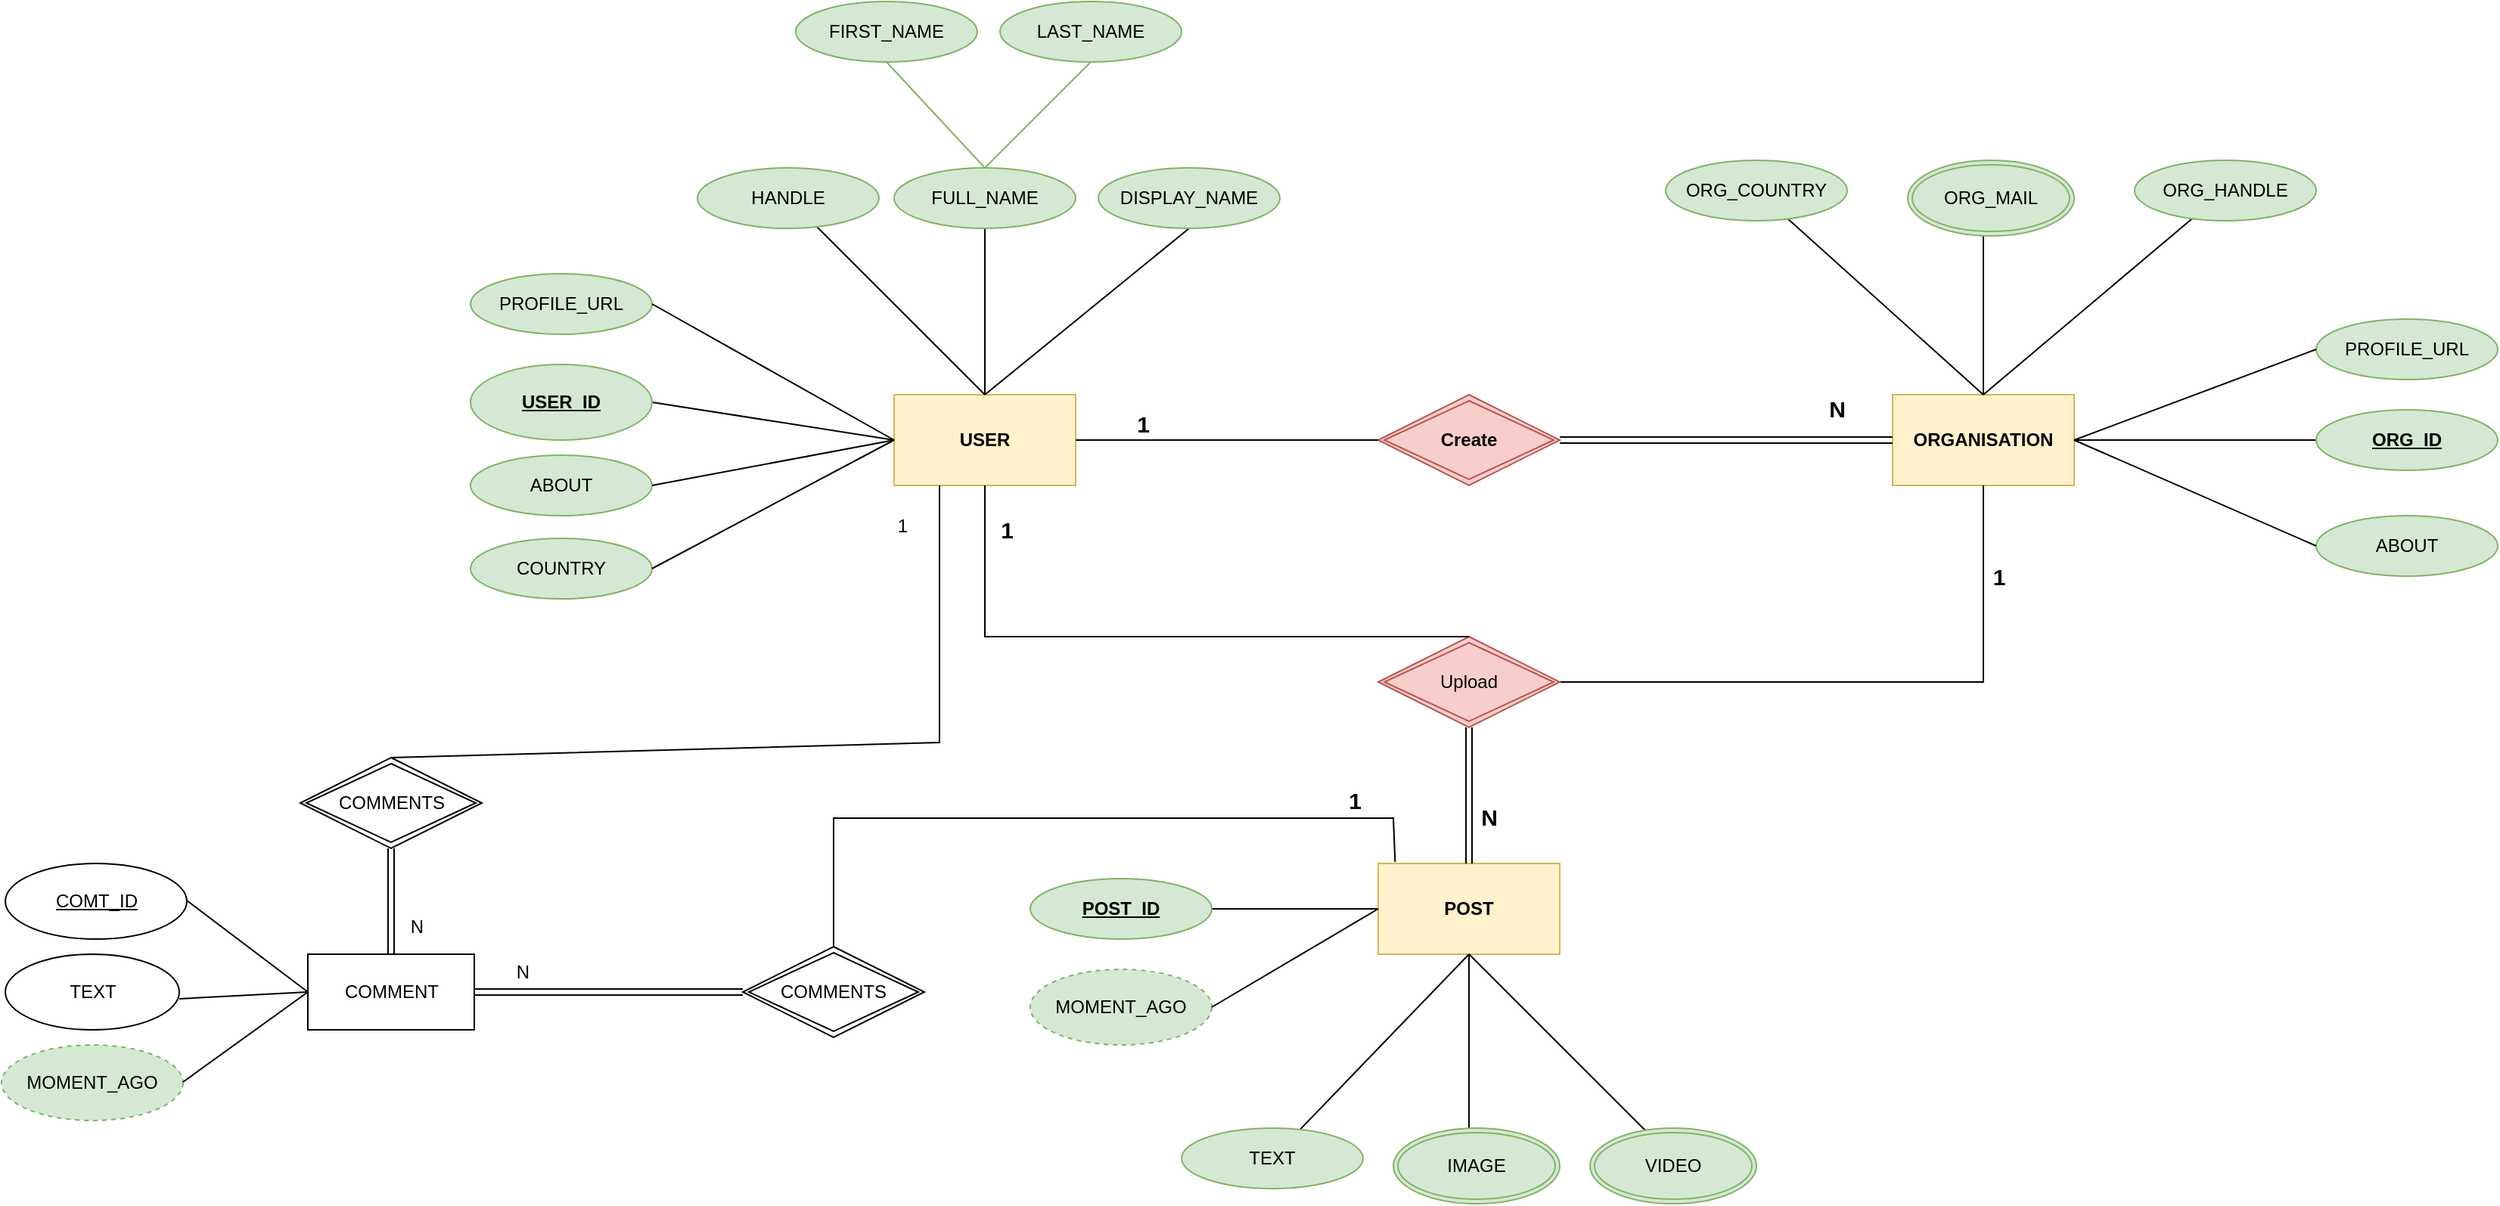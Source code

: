 <mxfile version="21.0.10" type="github">
  <diagram name="Page-1" id="ovaMx1BlKtIJrgPWmryp">
    <mxGraphModel dx="2928" dy="621" grid="1" gridSize="10" guides="1" tooltips="1" connect="1" arrows="1" fold="1" page="1" pageScale="1" pageWidth="1700" pageHeight="1100" background="none" math="0" shadow="0">
      <root>
        <mxCell id="0" />
        <mxCell id="1" parent="0" />
        <mxCell id="cWptr_9K2KnEI4ltxLWX-1" value="USER" style="rounded=0;whiteSpace=wrap;html=1;fillColor=#fff2cc;strokeColor=#d6b656;fontStyle=1" parent="1" vertex="1">
          <mxGeometry x="300" y="560" width="120" height="60" as="geometry" />
        </mxCell>
        <mxCell id="cWptr_9K2KnEI4ltxLWX-2" value="" style="endArrow=none;html=1;rounded=0;" parent="1" target="cWptr_9K2KnEI4ltxLWX-3" edge="1">
          <mxGeometry width="50" height="50" relative="1" as="geometry">
            <mxPoint x="360" y="560" as="sourcePoint" />
            <mxPoint x="360" y="490" as="targetPoint" />
          </mxGeometry>
        </mxCell>
        <mxCell id="cWptr_9K2KnEI4ltxLWX-3" value="FULL_NAME" style="ellipse;whiteSpace=wrap;html=1;fillColor=#d5e8d4;strokeColor=#82b366;" parent="1" vertex="1">
          <mxGeometry x="300" y="410" width="120" height="40" as="geometry" />
        </mxCell>
        <mxCell id="cWptr_9K2KnEI4ltxLWX-4" value="" style="endArrow=none;html=1;rounded=0;exitX=0.5;exitY=0;exitDx=0;exitDy=0;" parent="1" source="cWptr_9K2KnEI4ltxLWX-1" target="cWptr_9K2KnEI4ltxLWX-5" edge="1">
          <mxGeometry width="50" height="50" relative="1" as="geometry">
            <mxPoint x="190" y="610" as="sourcePoint" />
            <mxPoint x="190" y="540" as="targetPoint" />
          </mxGeometry>
        </mxCell>
        <mxCell id="cWptr_9K2KnEI4ltxLWX-5" value="HANDLE" style="ellipse;whiteSpace=wrap;html=1;fillColor=#d5e8d4;strokeColor=#82b366;" parent="1" vertex="1">
          <mxGeometry x="170" y="410" width="120" height="40" as="geometry" />
        </mxCell>
        <mxCell id="cWptr_9K2KnEI4ltxLWX-6" value="" style="endArrow=none;html=1;rounded=0;entryX=0.5;entryY=1;entryDx=0;entryDy=0;" parent="1" target="cWptr_9K2KnEI4ltxLWX-7" edge="1">
          <mxGeometry width="50" height="50" relative="1" as="geometry">
            <mxPoint x="360" y="560" as="sourcePoint" />
            <mxPoint x="488.444" y="448.665" as="targetPoint" />
          </mxGeometry>
        </mxCell>
        <mxCell id="cWptr_9K2KnEI4ltxLWX-7" value="DISPLAY_NAME" style="ellipse;whiteSpace=wrap;html=1;fillColor=#d5e8d4;strokeColor=#82b366;" parent="1" vertex="1">
          <mxGeometry x="435" y="410" width="120" height="40" as="geometry" />
        </mxCell>
        <mxCell id="cWptr_9K2KnEI4ltxLWX-9" value="ORGANISATION" style="rounded=0;whiteSpace=wrap;html=1;fillColor=#fff2cc;strokeColor=#d6b656;fontStyle=1" parent="1" vertex="1">
          <mxGeometry x="960" y="560" width="120" height="60" as="geometry" />
        </mxCell>
        <mxCell id="cWptr_9K2KnEI4ltxLWX-15" value="" style="endArrow=none;html=1;rounded=0;entryX=1;entryY=0.5;entryDx=0;entryDy=0;exitX=0;exitY=0.5;exitDx=0;exitDy=0;" parent="1" source="cWptr_9K2KnEI4ltxLWX-1" target="cWptr_9K2KnEI4ltxLWX-98" edge="1">
          <mxGeometry width="50" height="50" relative="1" as="geometry">
            <mxPoint x="290" y="590" as="sourcePoint" />
            <mxPoint x="140" y="560" as="targetPoint" />
          </mxGeometry>
        </mxCell>
        <mxCell id="cWptr_9K2KnEI4ltxLWX-17" value="" style="endArrow=none;html=1;rounded=0;" parent="1" target="cWptr_9K2KnEI4ltxLWX-18" edge="1">
          <mxGeometry width="50" height="50" relative="1" as="geometry">
            <mxPoint x="1020" y="560" as="sourcePoint" />
            <mxPoint x="880" y="490" as="targetPoint" />
          </mxGeometry>
        </mxCell>
        <mxCell id="cWptr_9K2KnEI4ltxLWX-18" value="ORG_COUNTRY" style="ellipse;whiteSpace=wrap;html=1;fillColor=#d5e8d4;strokeColor=#82b366;" parent="1" vertex="1">
          <mxGeometry x="810" y="405" width="120" height="40" as="geometry" />
        </mxCell>
        <mxCell id="cWptr_9K2KnEI4ltxLWX-19" value="" style="endArrow=none;html=1;rounded=0;exitX=0.5;exitY=0;exitDx=0;exitDy=0;" parent="1" source="cWptr_9K2KnEI4ltxLWX-9" edge="1">
          <mxGeometry width="50" height="50" relative="1" as="geometry">
            <mxPoint x="1020" y="550" as="sourcePoint" />
            <mxPoint x="1020" y="450" as="targetPoint" />
          </mxGeometry>
        </mxCell>
        <mxCell id="cWptr_9K2KnEI4ltxLWX-21" value="" style="endArrow=none;html=1;rounded=0;exitX=0.5;exitY=0;exitDx=0;exitDy=0;" parent="1" source="cWptr_9K2KnEI4ltxLWX-9" target="cWptr_9K2KnEI4ltxLWX-22" edge="1">
          <mxGeometry width="50" height="50" relative="1" as="geometry">
            <mxPoint x="620" y="570" as="sourcePoint" />
            <mxPoint x="760" y="500" as="targetPoint" />
          </mxGeometry>
        </mxCell>
        <mxCell id="cWptr_9K2KnEI4ltxLWX-22" value="ORG_HANDLE" style="ellipse;whiteSpace=wrap;html=1;fillColor=#d5e8d4;strokeColor=#82b366;" parent="1" vertex="1">
          <mxGeometry x="1120" y="405" width="120" height="40" as="geometry" />
        </mxCell>
        <mxCell id="cWptr_9K2KnEI4ltxLWX-25" value="" style="endArrow=none;html=1;rounded=0;entryX=0;entryY=0.5;entryDx=0;entryDy=0;exitX=1;exitY=0.5;exitDx=0;exitDy=0;" parent="1" source="cWptr_9K2KnEI4ltxLWX-9" target="cWptr_9K2KnEI4ltxLWX-26" edge="1">
          <mxGeometry width="50" height="50" relative="1" as="geometry">
            <mxPoint x="1130" y="580" as="sourcePoint" />
            <mxPoint x="1130" y="930" as="targetPoint" />
          </mxGeometry>
        </mxCell>
        <mxCell id="cWptr_9K2KnEI4ltxLWX-26" value="&lt;u&gt;ORG_ID&lt;/u&gt;" style="ellipse;whiteSpace=wrap;html=1;fillColor=#d5e8d4;strokeColor=#82b366;fontStyle=1" parent="1" vertex="1">
          <mxGeometry x="1240" y="570" width="120" height="40" as="geometry" />
        </mxCell>
        <mxCell id="cWptr_9K2KnEI4ltxLWX-49" value="POST" style="rounded=0;whiteSpace=wrap;html=1;fillColor=#fff2cc;strokeColor=#d6b656;fontStyle=1" parent="1" vertex="1">
          <mxGeometry x="620" y="870" width="120" height="60" as="geometry" />
        </mxCell>
        <mxCell id="cWptr_9K2KnEI4ltxLWX-50" value="" style="endArrow=none;html=1;rounded=0;entryX=1;entryY=0.5;entryDx=0;entryDy=0;exitX=0;exitY=0.5;exitDx=0;exitDy=0;" parent="1" target="cWptr_9K2KnEI4ltxLWX-51" edge="1">
          <mxGeometry width="50" height="50" relative="1" as="geometry">
            <mxPoint x="620" y="900" as="sourcePoint" />
            <mxPoint x="660" y="1100" as="targetPoint" />
          </mxGeometry>
        </mxCell>
        <mxCell id="cWptr_9K2KnEI4ltxLWX-51" value="&lt;u&gt;POST_ID&lt;/u&gt;" style="ellipse;whiteSpace=wrap;html=1;fillColor=#d5e8d4;strokeColor=#82b366;fontStyle=1" parent="1" vertex="1">
          <mxGeometry x="390" y="880" width="120" height="40" as="geometry" />
        </mxCell>
        <mxCell id="cWptr_9K2KnEI4ltxLWX-52" value="" style="endArrow=none;html=1;rounded=0;" parent="1" edge="1">
          <mxGeometry width="50" height="50" relative="1" as="geometry">
            <mxPoint x="680" y="930" as="sourcePoint" />
            <mxPoint x="680" y="1050" as="targetPoint" />
          </mxGeometry>
        </mxCell>
        <mxCell id="cWptr_9K2KnEI4ltxLWX-54" value="" style="endArrow=none;html=1;rounded=0;exitX=0.5;exitY=1;exitDx=0;exitDy=0;" parent="1" source="cWptr_9K2KnEI4ltxLWX-49" target="cWptr_9K2KnEI4ltxLWX-55" edge="1">
          <mxGeometry width="50" height="50" relative="1" as="geometry">
            <mxPoint x="880" y="1050" as="sourcePoint" />
            <mxPoint x="820" y="1030" as="targetPoint" />
          </mxGeometry>
        </mxCell>
        <mxCell id="cWptr_9K2KnEI4ltxLWX-55" value="TEXT" style="ellipse;whiteSpace=wrap;html=1;fillColor=#d5e8d4;strokeColor=#82b366;" parent="1" vertex="1">
          <mxGeometry x="490" y="1045" width="120" height="40" as="geometry" />
        </mxCell>
        <mxCell id="cWptr_9K2KnEI4ltxLWX-56" value="" style="endArrow=none;html=1;rounded=0;exitX=0.5;exitY=1;exitDx=0;exitDy=0;" parent="1" source="cWptr_9K2KnEI4ltxLWX-49" edge="1">
          <mxGeometry width="50" height="50" relative="1" as="geometry">
            <mxPoint x="990" y="1050" as="sourcePoint" />
            <mxPoint x="801.026" y="1051.026" as="targetPoint" />
          </mxGeometry>
        </mxCell>
        <mxCell id="cWptr_9K2KnEI4ltxLWX-64" value="" style="endArrow=none;html=1;rounded=0;exitX=1;exitY=0.5;exitDx=0;exitDy=0;" parent="1" source="cWptr_9K2KnEI4ltxLWX-79" edge="1">
          <mxGeometry width="50" height="50" relative="1" as="geometry">
            <mxPoint x="610" y="750" as="sourcePoint" />
            <mxPoint x="1020" y="620" as="targetPoint" />
            <Array as="points">
              <mxPoint x="1020" y="750" />
            </Array>
          </mxGeometry>
        </mxCell>
        <mxCell id="cWptr_9K2KnEI4ltxLWX-65" value="1" style="text;html=1;align=center;verticalAlign=middle;resizable=0;points=[];autosize=1;strokeColor=none;fillColor=none;fontSize=15;fontStyle=1" parent="1" vertex="1">
          <mxGeometry x="1015" y="665" width="30" height="30" as="geometry" />
        </mxCell>
        <mxCell id="cWptr_9K2KnEI4ltxLWX-66" value="IMAGE" style="ellipse;shape=doubleEllipse;margin=3;whiteSpace=wrap;html=1;align=center;fillColor=#d5e8d4;strokeColor=#82b366;" parent="1" vertex="1">
          <mxGeometry x="630" y="1045" width="110" height="50" as="geometry" />
        </mxCell>
        <mxCell id="cWptr_9K2KnEI4ltxLWX-68" value="VIDEO" style="ellipse;shape=doubleEllipse;margin=3;whiteSpace=wrap;html=1;align=center;fillColor=#d5e8d4;strokeColor=#82b366;" parent="1" vertex="1">
          <mxGeometry x="760" y="1045" width="110" height="50" as="geometry" />
        </mxCell>
        <mxCell id="cWptr_9K2KnEI4ltxLWX-69" value="ORG_MAIL" style="ellipse;shape=doubleEllipse;margin=3;whiteSpace=wrap;html=1;align=center;fillColor=#d5e8d4;strokeColor=#82b366;" parent="1" vertex="1">
          <mxGeometry x="970" y="405" width="110" height="50" as="geometry" />
        </mxCell>
        <mxCell id="cWptr_9K2KnEI4ltxLWX-70" value="" style="shape=link;html=1;rounded=0;exitX=1;exitY=0.5;exitDx=0;exitDy=0;" parent="1" source="cWptr_9K2KnEI4ltxLWX-81" edge="1">
          <mxGeometry relative="1" as="geometry">
            <mxPoint x="850" y="590" as="sourcePoint" />
            <mxPoint x="960" y="590" as="targetPoint" />
          </mxGeometry>
        </mxCell>
        <mxCell id="cWptr_9K2KnEI4ltxLWX-71" value="N" style="resizable=0;html=1;whiteSpace=wrap;align=right;verticalAlign=bottom;fontSize=15;fontStyle=1" parent="cWptr_9K2KnEI4ltxLWX-70" connectable="0" vertex="1">
          <mxGeometry x="1" relative="1" as="geometry">
            <mxPoint x="-30" y="-10" as="offset" />
          </mxGeometry>
        </mxCell>
        <mxCell id="cWptr_9K2KnEI4ltxLWX-72" value="" style="shape=link;html=1;rounded=0;exitX=0.5;exitY=1;exitDx=0;exitDy=0;entryX=0.5;entryY=0;entryDx=0;entryDy=0;" parent="1" source="cWptr_9K2KnEI4ltxLWX-79" target="cWptr_9K2KnEI4ltxLWX-49" edge="1">
          <mxGeometry relative="1" as="geometry">
            <mxPoint x="680" y="800" as="sourcePoint" />
            <mxPoint x="900" y="850" as="targetPoint" />
          </mxGeometry>
        </mxCell>
        <mxCell id="cWptr_9K2KnEI4ltxLWX-73" value="N" style="resizable=0;html=1;whiteSpace=wrap;align=right;verticalAlign=bottom;fontSize=15;fontStyle=1" parent="cWptr_9K2KnEI4ltxLWX-72" connectable="0" vertex="1">
          <mxGeometry x="1" relative="1" as="geometry">
            <mxPoint x="20" y="-20" as="offset" />
          </mxGeometry>
        </mxCell>
        <mxCell id="cWptr_9K2KnEI4ltxLWX-74" value="FIRST_NAME" style="ellipse;whiteSpace=wrap;html=1;fillColor=#d5e8d4;strokeColor=#82b366;" parent="1" vertex="1">
          <mxGeometry x="235" y="300" width="120" height="40" as="geometry" />
        </mxCell>
        <mxCell id="cWptr_9K2KnEI4ltxLWX-75" value="LAST_NAME" style="ellipse;whiteSpace=wrap;html=1;fillColor=#d5e8d4;strokeColor=#82b366;" parent="1" vertex="1">
          <mxGeometry x="370" y="300" width="120" height="40" as="geometry" />
        </mxCell>
        <mxCell id="cWptr_9K2KnEI4ltxLWX-77" value="" style="endArrow=none;html=1;rounded=0;entryX=0.5;entryY=1;entryDx=0;entryDy=0;exitX=0.5;exitY=0;exitDx=0;exitDy=0;fillColor=#d5e8d4;strokeColor=#82b366;" parent="1" source="cWptr_9K2KnEI4ltxLWX-3" target="cWptr_9K2KnEI4ltxLWX-75" edge="1">
          <mxGeometry width="50" height="50" relative="1" as="geometry">
            <mxPoint x="540" y="350" as="sourcePoint" />
            <mxPoint x="430" y="350" as="targetPoint" />
          </mxGeometry>
        </mxCell>
        <mxCell id="cWptr_9K2KnEI4ltxLWX-78" value="" style="endArrow=none;html=1;rounded=0;entryX=0.5;entryY=1;entryDx=0;entryDy=0;fillColor=#d5e8d4;strokeColor=#82b366;" parent="1" target="cWptr_9K2KnEI4ltxLWX-74" edge="1">
          <mxGeometry width="50" height="50" relative="1" as="geometry">
            <mxPoint x="360" y="410" as="sourcePoint" />
            <mxPoint x="440" y="350" as="targetPoint" />
          </mxGeometry>
        </mxCell>
        <mxCell id="cWptr_9K2KnEI4ltxLWX-79" value="Upload" style="shape=rhombus;double=1;perimeter=rhombusPerimeter;whiteSpace=wrap;html=1;align=center;fillColor=#f8cecc;strokeColor=#b85450;" parent="1" vertex="1">
          <mxGeometry x="620" y="720" width="120" height="60" as="geometry" />
        </mxCell>
        <mxCell id="cWptr_9K2KnEI4ltxLWX-81" value="Create" style="shape=rhombus;double=1;perimeter=rhombusPerimeter;whiteSpace=wrap;html=1;align=center;fillColor=#f8cecc;strokeColor=#b85450;fontStyle=1" parent="1" vertex="1">
          <mxGeometry x="620" y="560" width="120" height="60" as="geometry" />
        </mxCell>
        <mxCell id="cWptr_9K2KnEI4ltxLWX-83" value="" style="endArrow=none;html=1;rounded=0;exitX=0.5;exitY=1;exitDx=0;exitDy=0;entryX=0.5;entryY=0;entryDx=0;entryDy=0;" parent="1" source="cWptr_9K2KnEI4ltxLWX-1" target="cWptr_9K2KnEI4ltxLWX-79" edge="1">
          <mxGeometry relative="1" as="geometry">
            <mxPoint x="400" y="695" as="sourcePoint" />
            <mxPoint x="560" y="695" as="targetPoint" />
            <Array as="points">
              <mxPoint x="360" y="720" />
            </Array>
          </mxGeometry>
        </mxCell>
        <mxCell id="cWptr_9K2KnEI4ltxLWX-84" value="1" style="resizable=0;html=1;whiteSpace=wrap;align=right;verticalAlign=bottom;fontSize=15;fontStyle=1" parent="cWptr_9K2KnEI4ltxLWX-83" connectable="0" vertex="1">
          <mxGeometry x="1" relative="1" as="geometry">
            <mxPoint x="-300" y="-60" as="offset" />
          </mxGeometry>
        </mxCell>
        <mxCell id="cWptr_9K2KnEI4ltxLWX-85" value="" style="endArrow=none;html=1;rounded=0;exitX=1;exitY=0.5;exitDx=0;exitDy=0;entryX=0;entryY=0.5;entryDx=0;entryDy=0;" parent="1" source="cWptr_9K2KnEI4ltxLWX-1" target="cWptr_9K2KnEI4ltxLWX-81" edge="1">
          <mxGeometry relative="1" as="geometry">
            <mxPoint x="494.62" y="630" as="sourcePoint" />
            <mxPoint x="494.62" y="730" as="targetPoint" />
          </mxGeometry>
        </mxCell>
        <mxCell id="cWptr_9K2KnEI4ltxLWX-86" value="1" style="resizable=0;html=1;whiteSpace=wrap;align=right;verticalAlign=bottom;fontSize=15;fontStyle=1" parent="cWptr_9K2KnEI4ltxLWX-85" connectable="0" vertex="1">
          <mxGeometry x="1" relative="1" as="geometry">
            <mxPoint x="-150" as="offset" />
          </mxGeometry>
        </mxCell>
        <mxCell id="cWptr_9K2KnEI4ltxLWX-87" value="PROFILE_URL" style="ellipse;whiteSpace=wrap;html=1;fillColor=#d5e8d4;strokeColor=#82b366;" parent="1" vertex="1">
          <mxGeometry x="20" y="480" width="120" height="40" as="geometry" />
        </mxCell>
        <mxCell id="cWptr_9K2KnEI4ltxLWX-88" value="" style="endArrow=none;html=1;rounded=0;entryX=1;entryY=0.5;entryDx=0;entryDy=0;" parent="1" target="cWptr_9K2KnEI4ltxLWX-87" edge="1">
          <mxGeometry width="50" height="50" relative="1" as="geometry">
            <mxPoint x="300" y="590" as="sourcePoint" />
            <mxPoint x="180" y="520" as="targetPoint" />
          </mxGeometry>
        </mxCell>
        <mxCell id="cWptr_9K2KnEI4ltxLWX-89" value="PROFILE_URL" style="ellipse;whiteSpace=wrap;html=1;fillColor=#d5e8d4;strokeColor=#82b366;" parent="1" vertex="1">
          <mxGeometry x="1240" y="510" width="120" height="40" as="geometry" />
        </mxCell>
        <mxCell id="cWptr_9K2KnEI4ltxLWX-90" value="" style="endArrow=none;html=1;rounded=0;entryX=0;entryY=0.5;entryDx=0;entryDy=0;exitX=1;exitY=0.5;exitDx=0;exitDy=0;" parent="1" source="cWptr_9K2KnEI4ltxLWX-9" target="cWptr_9K2KnEI4ltxLWX-89" edge="1">
          <mxGeometry width="50" height="50" relative="1" as="geometry">
            <mxPoint x="1460" y="580" as="sourcePoint" />
            <mxPoint x="1340" y="510" as="targetPoint" />
          </mxGeometry>
        </mxCell>
        <mxCell id="cWptr_9K2KnEI4ltxLWX-91" value="MOMENT_AGO" style="ellipse;whiteSpace=wrap;html=1;align=center;dashed=1;fillColor=#d5e8d4;strokeColor=#82b366;" parent="1" vertex="1">
          <mxGeometry x="390" y="940" width="120" height="50" as="geometry" />
        </mxCell>
        <mxCell id="cWptr_9K2KnEI4ltxLWX-92" value="" style="endArrow=none;html=1;rounded=0;entryX=1;entryY=0.5;entryDx=0;entryDy=0;" parent="1" target="cWptr_9K2KnEI4ltxLWX-91" edge="1">
          <mxGeometry width="50" height="50" relative="1" as="geometry">
            <mxPoint x="620" y="900" as="sourcePoint" />
            <mxPoint x="520" y="910" as="targetPoint" />
          </mxGeometry>
        </mxCell>
        <mxCell id="cWptr_9K2KnEI4ltxLWX-93" value="ABOUT" style="ellipse;whiteSpace=wrap;html=1;fillColor=#d5e8d4;strokeColor=#82b366;" parent="1" vertex="1">
          <mxGeometry x="20" y="600" width="120" height="40" as="geometry" />
        </mxCell>
        <mxCell id="cWptr_9K2KnEI4ltxLWX-94" value="" style="endArrow=none;html=1;rounded=0;entryX=1;entryY=0.5;entryDx=0;entryDy=0;exitX=0;exitY=0.5;exitDx=0;exitDy=0;" parent="1" source="cWptr_9K2KnEI4ltxLWX-1" target="cWptr_9K2KnEI4ltxLWX-93" edge="1">
          <mxGeometry width="50" height="50" relative="1" as="geometry">
            <mxPoint x="300" y="710" as="sourcePoint" />
            <mxPoint x="180" y="640" as="targetPoint" />
          </mxGeometry>
        </mxCell>
        <mxCell id="cWptr_9K2KnEI4ltxLWX-95" value="ABOUT" style="ellipse;whiteSpace=wrap;html=1;fillColor=#d5e8d4;strokeColor=#82b366;" parent="1" vertex="1">
          <mxGeometry x="1240" y="640" width="120" height="40" as="geometry" />
        </mxCell>
        <mxCell id="cWptr_9K2KnEI4ltxLWX-96" value="" style="endArrow=none;html=1;rounded=0;entryX=0;entryY=0.5;entryDx=0;entryDy=0;" parent="1" target="cWptr_9K2KnEI4ltxLWX-95" edge="1">
          <mxGeometry width="50" height="50" relative="1" as="geometry">
            <mxPoint x="1080" y="590" as="sourcePoint" />
            <mxPoint x="1350" y="640" as="targetPoint" />
          </mxGeometry>
        </mxCell>
        <mxCell id="cWptr_9K2KnEI4ltxLWX-97" value="COUNTRY" style="ellipse;whiteSpace=wrap;html=1;fillColor=#d5e8d4;strokeColor=#82b366;" parent="1" vertex="1">
          <mxGeometry x="20" y="655" width="120" height="40" as="geometry" />
        </mxCell>
        <mxCell id="cWptr_9K2KnEI4ltxLWX-98" value="USER_ID" style="ellipse;whiteSpace=wrap;html=1;align=center;fontStyle=5;fillColor=#d5e8d4;strokeColor=#82b366;" parent="1" vertex="1">
          <mxGeometry x="20" y="540" width="120" height="50" as="geometry" />
        </mxCell>
        <mxCell id="cWptr_9K2KnEI4ltxLWX-99" value="" style="endArrow=none;html=1;rounded=0;entryX=1;entryY=0.5;entryDx=0;entryDy=0;" parent="1" target="cWptr_9K2KnEI4ltxLWX-97" edge="1">
          <mxGeometry width="50" height="50" relative="1" as="geometry">
            <mxPoint x="300" y="590" as="sourcePoint" />
            <mxPoint x="150" y="630" as="targetPoint" />
          </mxGeometry>
        </mxCell>
        <mxCell id="p4hdSAo7ATjIJQ8qtVKv-2" value="COMMENT" style="whiteSpace=wrap;html=1;align=center;" vertex="1" parent="1">
          <mxGeometry x="-87.5" y="930" width="110" height="50" as="geometry" />
        </mxCell>
        <mxCell id="p4hdSAo7ATjIJQ8qtVKv-3" value="TEXT" style="ellipse;whiteSpace=wrap;html=1;align=center;" vertex="1" parent="1">
          <mxGeometry x="-287.5" y="930" width="115" height="50" as="geometry" />
        </mxCell>
        <mxCell id="p4hdSAo7ATjIJQ8qtVKv-4" value="COMT_ID" style="ellipse;whiteSpace=wrap;html=1;align=center;fontStyle=4;" vertex="1" parent="1">
          <mxGeometry x="-287.5" y="870" width="120" height="50" as="geometry" />
        </mxCell>
        <mxCell id="p4hdSAo7ATjIJQ8qtVKv-6" value="MOMENT_AGO" style="ellipse;whiteSpace=wrap;html=1;align=center;dashed=1;fillColor=#d5e8d4;strokeColor=#82b366;" vertex="1" parent="1">
          <mxGeometry x="-290" y="990" width="120" height="50" as="geometry" />
        </mxCell>
        <mxCell id="p4hdSAo7ATjIJQ8qtVKv-7" value="" style="endArrow=none;html=1;rounded=0;entryX=0;entryY=0.5;entryDx=0;entryDy=0;" edge="1" parent="1" target="p4hdSAo7ATjIJQ8qtVKv-2">
          <mxGeometry relative="1" as="geometry">
            <mxPoint x="-167.5" y="894.5" as="sourcePoint" />
            <mxPoint x="-7.5" y="894.5" as="targetPoint" />
          </mxGeometry>
        </mxCell>
        <mxCell id="p4hdSAo7ATjIJQ8qtVKv-8" value="" style="endArrow=none;html=1;rounded=0;entryX=0;entryY=0.5;entryDx=0;entryDy=0;" edge="1" parent="1" target="p4hdSAo7ATjIJQ8qtVKv-2">
          <mxGeometry relative="1" as="geometry">
            <mxPoint x="-172.5" y="959.5" as="sourcePoint" />
            <mxPoint x="-92.5" y="960" as="targetPoint" />
          </mxGeometry>
        </mxCell>
        <mxCell id="p4hdSAo7ATjIJQ8qtVKv-10" value="" style="endArrow=none;html=1;rounded=0;entryX=0;entryY=0.5;entryDx=0;entryDy=0;" edge="1" parent="1" target="p4hdSAo7ATjIJQ8qtVKv-2">
          <mxGeometry relative="1" as="geometry">
            <mxPoint x="-170" y="1014.5" as="sourcePoint" />
            <mxPoint x="-85" y="1010" as="targetPoint" />
          </mxGeometry>
        </mxCell>
        <mxCell id="p4hdSAo7ATjIJQ8qtVKv-14" value="COMMENTS" style="shape=rhombus;double=1;perimeter=rhombusPerimeter;whiteSpace=wrap;html=1;align=center;" vertex="1" parent="1">
          <mxGeometry x="-92.5" y="800" width="120" height="60" as="geometry" />
        </mxCell>
        <mxCell id="p4hdSAo7ATjIJQ8qtVKv-15" value="" style="shape=link;html=1;rounded=0;exitX=0.5;exitY=0;exitDx=0;exitDy=0;entryX=0.5;entryY=1;entryDx=0;entryDy=0;" edge="1" parent="1" source="p4hdSAo7ATjIJQ8qtVKv-2" target="p4hdSAo7ATjIJQ8qtVKv-14">
          <mxGeometry relative="1" as="geometry">
            <mxPoint x="50" y="760" as="sourcePoint" />
            <mxPoint x="210" y="760" as="targetPoint" />
          </mxGeometry>
        </mxCell>
        <mxCell id="p4hdSAo7ATjIJQ8qtVKv-16" value="N" style="resizable=0;html=1;whiteSpace=wrap;align=right;verticalAlign=bottom;" connectable="0" vertex="1" parent="p4hdSAo7ATjIJQ8qtVKv-15">
          <mxGeometry x="1" relative="1" as="geometry">
            <mxPoint x="23" y="60" as="offset" />
          </mxGeometry>
        </mxCell>
        <mxCell id="p4hdSAo7ATjIJQ8qtVKv-18" value="" style="endArrow=none;html=1;rounded=0;exitX=0.5;exitY=0;exitDx=0;exitDy=0;entryX=0.25;entryY=1;entryDx=0;entryDy=0;" edge="1" parent="1" source="p4hdSAo7ATjIJQ8qtVKv-14" target="cWptr_9K2KnEI4ltxLWX-1">
          <mxGeometry relative="1" as="geometry">
            <mxPoint x="270" y="810" as="sourcePoint" />
            <mxPoint x="332.5" y="620" as="targetPoint" />
            <Array as="points">
              <mxPoint x="330" y="790" />
              <mxPoint x="330" y="680" />
            </Array>
          </mxGeometry>
        </mxCell>
        <mxCell id="p4hdSAo7ATjIJQ8qtVKv-19" value="1" style="resizable=0;html=1;whiteSpace=wrap;align=right;verticalAlign=bottom;" connectable="0" vertex="1" parent="p4hdSAo7ATjIJQ8qtVKv-18">
          <mxGeometry x="1" relative="1" as="geometry">
            <mxPoint x="-20" y="35" as="offset" />
          </mxGeometry>
        </mxCell>
        <mxCell id="p4hdSAo7ATjIJQ8qtVKv-24" value="" style="endArrow=none;html=1;rounded=0;entryX=0.093;entryY=-0.017;entryDx=0;entryDy=0;entryPerimeter=0;exitX=0.5;exitY=0;exitDx=0;exitDy=0;" edge="1" parent="1" source="p4hdSAo7ATjIJQ8qtVKv-26" target="cWptr_9K2KnEI4ltxLWX-49">
          <mxGeometry relative="1" as="geometry">
            <mxPoint x="260" y="880" as="sourcePoint" />
            <mxPoint x="630" y="870" as="targetPoint" />
            <Array as="points">
              <mxPoint x="260" y="840" />
              <mxPoint x="430" y="840" />
              <mxPoint x="630" y="840" />
            </Array>
          </mxGeometry>
        </mxCell>
        <mxCell id="p4hdSAo7ATjIJQ8qtVKv-25" value="1" style="resizable=0;html=1;whiteSpace=wrap;align=right;verticalAlign=bottom;fontSize=15;fontStyle=1" connectable="0" vertex="1" parent="p4hdSAo7ATjIJQ8qtVKv-24">
          <mxGeometry x="1" relative="1" as="geometry">
            <mxPoint x="-21" y="-29" as="offset" />
          </mxGeometry>
        </mxCell>
        <mxCell id="p4hdSAo7ATjIJQ8qtVKv-26" value="COMMENTS" style="shape=rhombus;double=1;perimeter=rhombusPerimeter;whiteSpace=wrap;html=1;align=center;" vertex="1" parent="1">
          <mxGeometry x="200" y="925" width="120" height="60" as="geometry" />
        </mxCell>
        <mxCell id="p4hdSAo7ATjIJQ8qtVKv-28" value="" style="shape=link;html=1;rounded=0;exitX=0;exitY=0.5;exitDx=0;exitDy=0;entryX=1;entryY=0.5;entryDx=0;entryDy=0;" edge="1" parent="1" source="p4hdSAo7ATjIJQ8qtVKv-26" target="p4hdSAo7ATjIJQ8qtVKv-2">
          <mxGeometry relative="1" as="geometry">
            <mxPoint x="-22" y="940" as="sourcePoint" />
            <mxPoint x="-22" y="870" as="targetPoint" />
          </mxGeometry>
        </mxCell>
        <mxCell id="p4hdSAo7ATjIJQ8qtVKv-29" value="N" style="resizable=0;html=1;whiteSpace=wrap;align=right;verticalAlign=bottom;" connectable="0" vertex="1" parent="p4hdSAo7ATjIJQ8qtVKv-28">
          <mxGeometry x="1" relative="1" as="geometry">
            <mxPoint x="38" y="-5" as="offset" />
          </mxGeometry>
        </mxCell>
      </root>
    </mxGraphModel>
  </diagram>
</mxfile>
